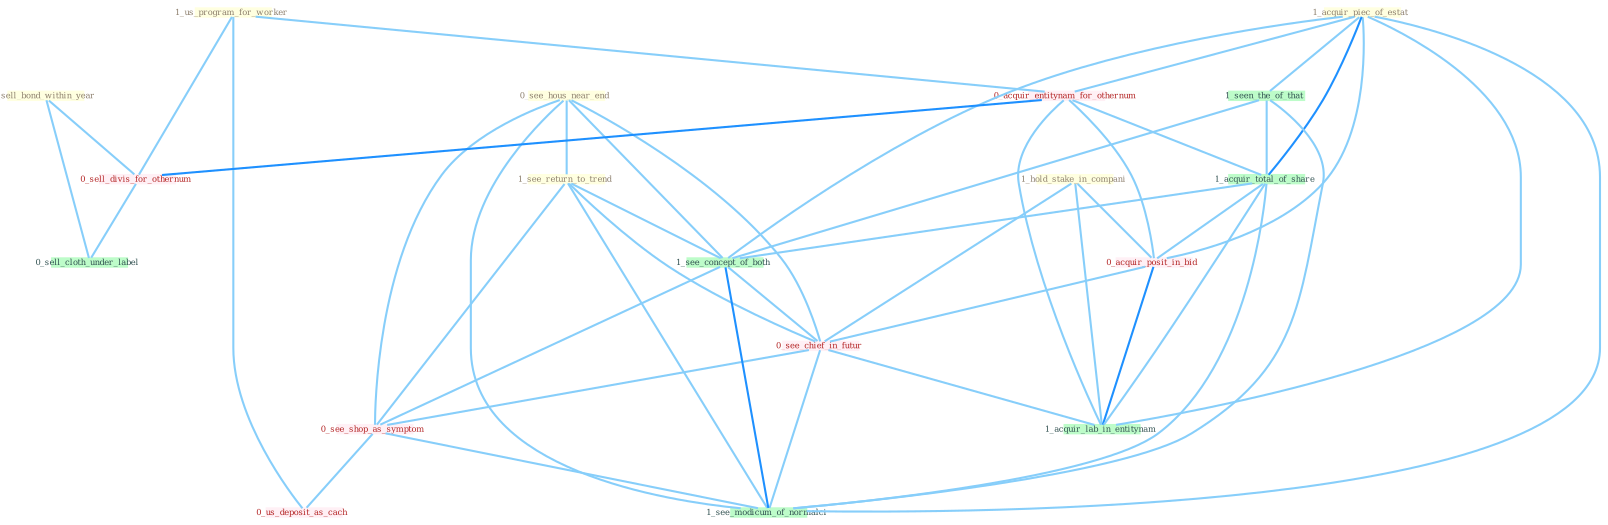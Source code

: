 Graph G{ 
    node
    [shape=polygon,style=filled,width=.5,height=.06,color="#BDFCC9",fixedsize=true,fontsize=4,
    fontcolor="#2f4f4f"];
    {node
    [color="#ffffe0", fontcolor="#8b7d6b"] "0_sell_bond_within_year " "0_see_hous_near_end " "1_acquir_piec_of_estat " "1_hold_stake_in_compani " "1_us_program_for_worker " "1_see_return_to_trend "}
{node [color="#fff0f5", fontcolor="#b22222"] "0_acquir_entitynam_for_othernum " "0_sell_divis_for_othernum " "0_acquir_posit_in_bid " "0_see_chief_in_futur " "0_see_shop_as_symptom " "0_us_deposit_as_cach "}
edge [color="#B0E2FF"];

	"0_sell_bond_within_year " -- "0_sell_divis_for_othernum " [w="1", color="#87cefa" ];
	"0_sell_bond_within_year " -- "0_sell_cloth_under_label " [w="1", color="#87cefa" ];
	"0_see_hous_near_end " -- "1_see_return_to_trend " [w="1", color="#87cefa" ];
	"0_see_hous_near_end " -- "1_see_concept_of_both " [w="1", color="#87cefa" ];
	"0_see_hous_near_end " -- "0_see_chief_in_futur " [w="1", color="#87cefa" ];
	"0_see_hous_near_end " -- "0_see_shop_as_symptom " [w="1", color="#87cefa" ];
	"0_see_hous_near_end " -- "1_see_modicum_of_normalci " [w="1", color="#87cefa" ];
	"1_acquir_piec_of_estat " -- "0_acquir_entitynam_for_othernum " [w="1", color="#87cefa" ];
	"1_acquir_piec_of_estat " -- "1_seen_the_of_that " [w="1", color="#87cefa" ];
	"1_acquir_piec_of_estat " -- "1_acquir_total_of_share " [w="2", color="#1e90ff" , len=0.8];
	"1_acquir_piec_of_estat " -- "0_acquir_posit_in_bid " [w="1", color="#87cefa" ];
	"1_acquir_piec_of_estat " -- "1_see_concept_of_both " [w="1", color="#87cefa" ];
	"1_acquir_piec_of_estat " -- "1_acquir_lab_in_entitynam " [w="1", color="#87cefa" ];
	"1_acquir_piec_of_estat " -- "1_see_modicum_of_normalci " [w="1", color="#87cefa" ];
	"1_hold_stake_in_compani " -- "0_acquir_posit_in_bid " [w="1", color="#87cefa" ];
	"1_hold_stake_in_compani " -- "0_see_chief_in_futur " [w="1", color="#87cefa" ];
	"1_hold_stake_in_compani " -- "1_acquir_lab_in_entitynam " [w="1", color="#87cefa" ];
	"1_us_program_for_worker " -- "0_acquir_entitynam_for_othernum " [w="1", color="#87cefa" ];
	"1_us_program_for_worker " -- "0_sell_divis_for_othernum " [w="1", color="#87cefa" ];
	"1_us_program_for_worker " -- "0_us_deposit_as_cach " [w="1", color="#87cefa" ];
	"1_see_return_to_trend " -- "1_see_concept_of_both " [w="1", color="#87cefa" ];
	"1_see_return_to_trend " -- "0_see_chief_in_futur " [w="1", color="#87cefa" ];
	"1_see_return_to_trend " -- "0_see_shop_as_symptom " [w="1", color="#87cefa" ];
	"1_see_return_to_trend " -- "1_see_modicum_of_normalci " [w="1", color="#87cefa" ];
	"0_acquir_entitynam_for_othernum " -- "0_sell_divis_for_othernum " [w="2", color="#1e90ff" , len=0.8];
	"0_acquir_entitynam_for_othernum " -- "1_acquir_total_of_share " [w="1", color="#87cefa" ];
	"0_acquir_entitynam_for_othernum " -- "0_acquir_posit_in_bid " [w="1", color="#87cefa" ];
	"0_acquir_entitynam_for_othernum " -- "1_acquir_lab_in_entitynam " [w="1", color="#87cefa" ];
	"1_seen_the_of_that " -- "1_acquir_total_of_share " [w="1", color="#87cefa" ];
	"1_seen_the_of_that " -- "1_see_concept_of_both " [w="1", color="#87cefa" ];
	"1_seen_the_of_that " -- "1_see_modicum_of_normalci " [w="1", color="#87cefa" ];
	"0_sell_divis_for_othernum " -- "0_sell_cloth_under_label " [w="1", color="#87cefa" ];
	"1_acquir_total_of_share " -- "0_acquir_posit_in_bid " [w="1", color="#87cefa" ];
	"1_acquir_total_of_share " -- "1_see_concept_of_both " [w="1", color="#87cefa" ];
	"1_acquir_total_of_share " -- "1_acquir_lab_in_entitynam " [w="1", color="#87cefa" ];
	"1_acquir_total_of_share " -- "1_see_modicum_of_normalci " [w="1", color="#87cefa" ];
	"0_acquir_posit_in_bid " -- "0_see_chief_in_futur " [w="1", color="#87cefa" ];
	"0_acquir_posit_in_bid " -- "1_acquir_lab_in_entitynam " [w="2", color="#1e90ff" , len=0.8];
	"1_see_concept_of_both " -- "0_see_chief_in_futur " [w="1", color="#87cefa" ];
	"1_see_concept_of_both " -- "0_see_shop_as_symptom " [w="1", color="#87cefa" ];
	"1_see_concept_of_both " -- "1_see_modicum_of_normalci " [w="2", color="#1e90ff" , len=0.8];
	"0_see_chief_in_futur " -- "0_see_shop_as_symptom " [w="1", color="#87cefa" ];
	"0_see_chief_in_futur " -- "1_acquir_lab_in_entitynam " [w="1", color="#87cefa" ];
	"0_see_chief_in_futur " -- "1_see_modicum_of_normalci " [w="1", color="#87cefa" ];
	"0_see_shop_as_symptom " -- "0_us_deposit_as_cach " [w="1", color="#87cefa" ];
	"0_see_shop_as_symptom " -- "1_see_modicum_of_normalci " [w="1", color="#87cefa" ];
}
